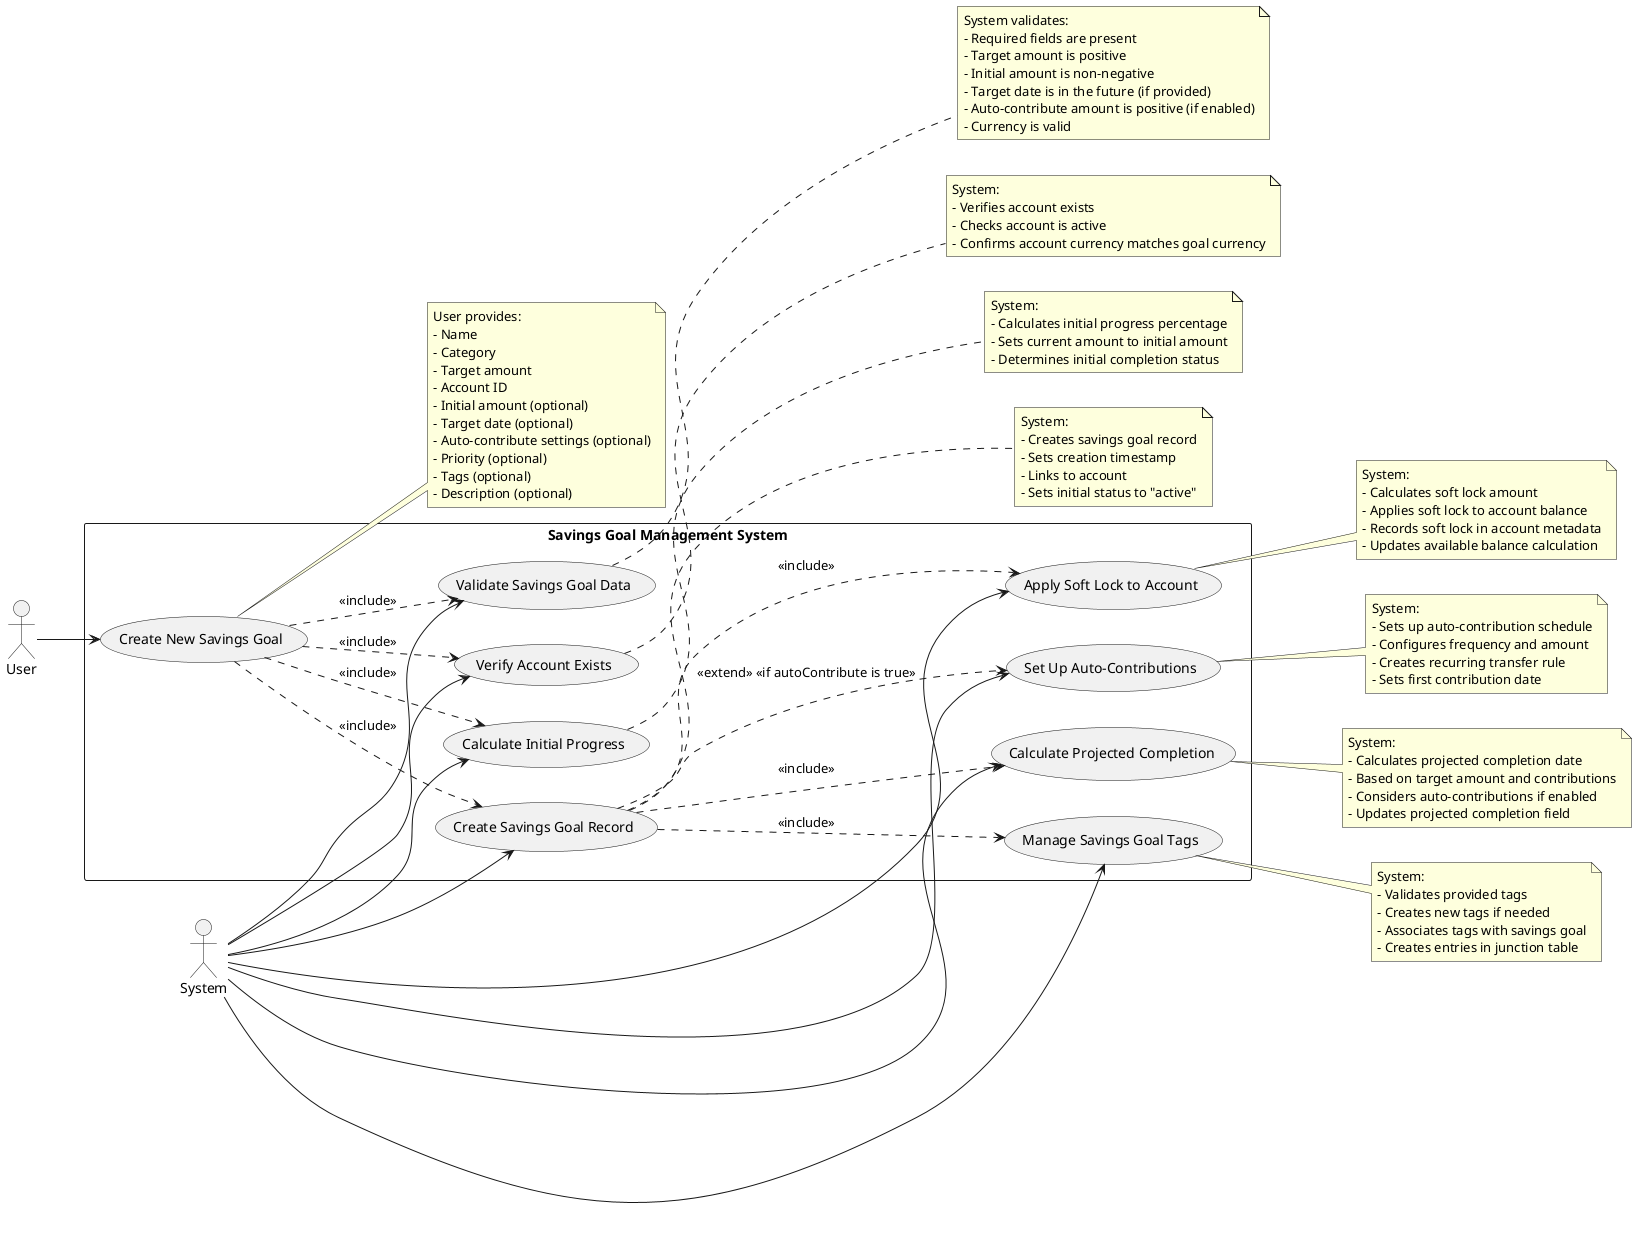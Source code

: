 /'
    Use case: User wants to create a saving goal.
    Actors: User
    Precondition: User has an account where to put the saving.
    Postcondition: The saving goal is created. A soft lock to the balance is put in place for the defined account based on the savings goal balance.
    Trigger: User creates the saving goal.
'/

@startuml
left to right direction
actor "User" as user
actor "System" as system

rectangle "Savings Goal Management System" {
  usecase "Create New Savings Goal" as UC1
  usecase "Validate Savings Goal Data" as UC2
  usecase "Verify Account Exists" as UC3
  usecase "Calculate Initial Progress" as UC4
  usecase "Create Savings Goal Record" as UC5
  usecase "Apply Soft Lock to Account" as UC6
  usecase "Set Up Auto-Contributions" as UC7
  usecase "Manage Savings Goal Tags" as UC8
  usecase "Calculate Projected Completion" as UC9
}

user --> UC1
UC1 ..> UC2 : <<include>>
UC1 ..> UC3 : <<include>>
UC1 ..> UC4 : <<include>>
UC1 ..> UC5 : <<include>>
UC5 ..> UC6 : <<include>>
UC5 ..> UC7 : <<extend>> <<if autoContribute is true>>
UC5 ..> UC8 : <<include>>
UC5 ..> UC9 : <<include>>

system --> UC2
system --> UC3
system --> UC4
system --> UC5
system --> UC6
system --> UC7
system --> UC8
system --> UC9

note right of UC1
  User provides:
  - Name
  - Category
  - Target amount
  - Account ID
  - Initial amount (optional)
  - Target date (optional)
  - Auto-contribute settings (optional)
  - Priority (optional)
  - Tags (optional)
  - Description (optional)
end note

note right of UC2
  System validates:
  - Required fields are present
  - Target amount is positive
  - Initial amount is non-negative
  - Target date is in the future (if provided)
  - Auto-contribute amount is positive (if enabled)
  - Currency is valid
end note

note right of UC3
  System:
  - Verifies account exists
  - Checks account is active
  - Confirms account currency matches goal currency
end note

note right of UC4
  System:
  - Calculates initial progress percentage
  - Sets current amount to initial amount
  - Determines initial completion status
end note

note right of UC5
  System:
  - Creates savings goal record
  - Sets creation timestamp
  - Links to account
  - Sets initial status to "active"
end note

note right of UC6
  System:
  - Calculates soft lock amount
  - Applies soft lock to account balance
  - Records soft lock in account metadata
  - Updates available balance calculation
end note

note right of UC7
  System:
  - Sets up auto-contribution schedule
  - Configures frequency and amount
  - Creates recurring transfer rule
  - Sets first contribution date
end note

note right of UC8
  System:
  - Validates provided tags
  - Creates new tags if needed
  - Associates tags with savings goal
  - Creates entries in junction table
end note

note right of UC9
  System:
  - Calculates projected completion date
  - Based on target amount and contributions
  - Considers auto-contributions if enabled
  - Updates projected completion field
end note

@enduml